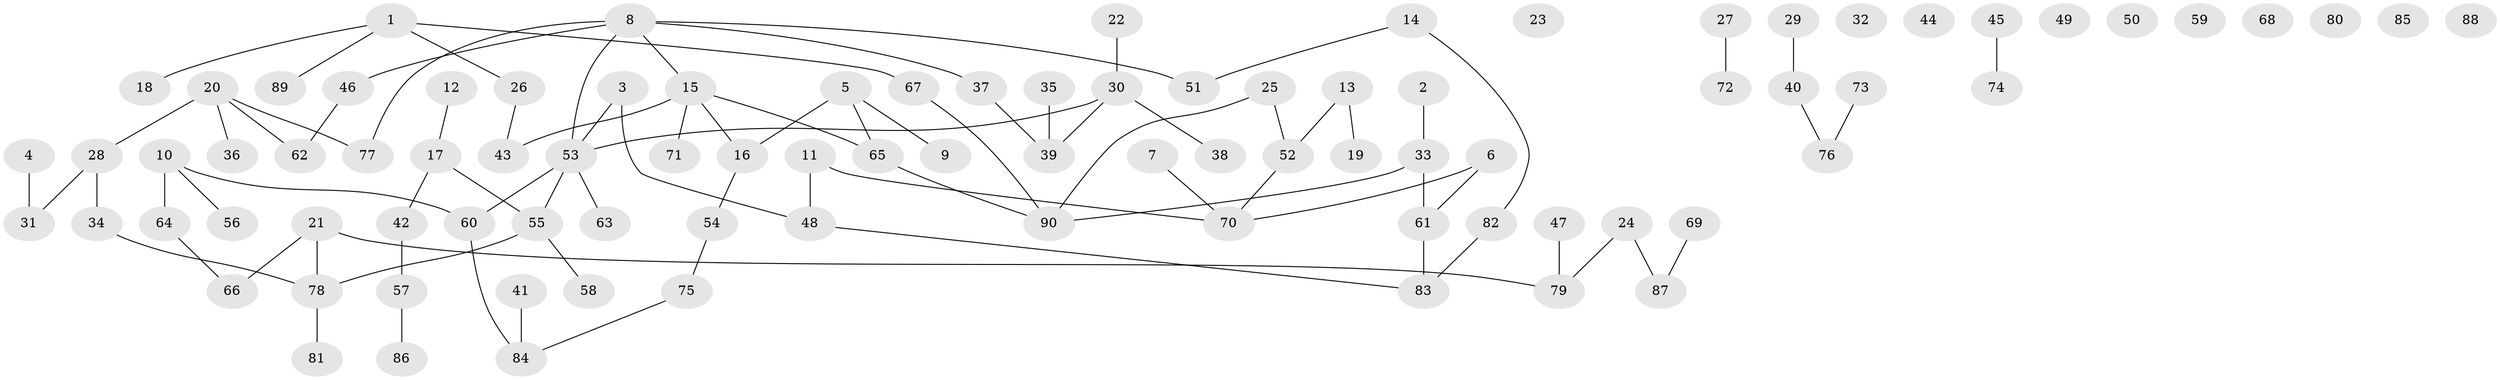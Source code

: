 // Generated by graph-tools (version 1.1) at 2025/33/03/09/25 02:33:26]
// undirected, 90 vertices, 87 edges
graph export_dot {
graph [start="1"]
  node [color=gray90,style=filled];
  1;
  2;
  3;
  4;
  5;
  6;
  7;
  8;
  9;
  10;
  11;
  12;
  13;
  14;
  15;
  16;
  17;
  18;
  19;
  20;
  21;
  22;
  23;
  24;
  25;
  26;
  27;
  28;
  29;
  30;
  31;
  32;
  33;
  34;
  35;
  36;
  37;
  38;
  39;
  40;
  41;
  42;
  43;
  44;
  45;
  46;
  47;
  48;
  49;
  50;
  51;
  52;
  53;
  54;
  55;
  56;
  57;
  58;
  59;
  60;
  61;
  62;
  63;
  64;
  65;
  66;
  67;
  68;
  69;
  70;
  71;
  72;
  73;
  74;
  75;
  76;
  77;
  78;
  79;
  80;
  81;
  82;
  83;
  84;
  85;
  86;
  87;
  88;
  89;
  90;
  1 -- 18;
  1 -- 26;
  1 -- 67;
  1 -- 89;
  2 -- 33;
  3 -- 48;
  3 -- 53;
  4 -- 31;
  5 -- 9;
  5 -- 16;
  5 -- 65;
  6 -- 61;
  6 -- 70;
  7 -- 70;
  8 -- 15;
  8 -- 37;
  8 -- 46;
  8 -- 51;
  8 -- 53;
  8 -- 77;
  10 -- 56;
  10 -- 60;
  10 -- 64;
  11 -- 48;
  11 -- 70;
  12 -- 17;
  13 -- 19;
  13 -- 52;
  14 -- 51;
  14 -- 82;
  15 -- 16;
  15 -- 43;
  15 -- 65;
  15 -- 71;
  16 -- 54;
  17 -- 42;
  17 -- 55;
  20 -- 28;
  20 -- 36;
  20 -- 62;
  20 -- 77;
  21 -- 66;
  21 -- 78;
  21 -- 79;
  22 -- 30;
  24 -- 79;
  24 -- 87;
  25 -- 52;
  25 -- 90;
  26 -- 43;
  27 -- 72;
  28 -- 31;
  28 -- 34;
  29 -- 40;
  30 -- 38;
  30 -- 39;
  30 -- 53;
  33 -- 61;
  33 -- 90;
  34 -- 78;
  35 -- 39;
  37 -- 39;
  40 -- 76;
  41 -- 84;
  42 -- 57;
  45 -- 74;
  46 -- 62;
  47 -- 79;
  48 -- 83;
  52 -- 70;
  53 -- 55;
  53 -- 60;
  53 -- 63;
  54 -- 75;
  55 -- 58;
  55 -- 78;
  57 -- 86;
  60 -- 84;
  61 -- 83;
  64 -- 66;
  65 -- 90;
  67 -- 90;
  69 -- 87;
  73 -- 76;
  75 -- 84;
  78 -- 81;
  82 -- 83;
}
